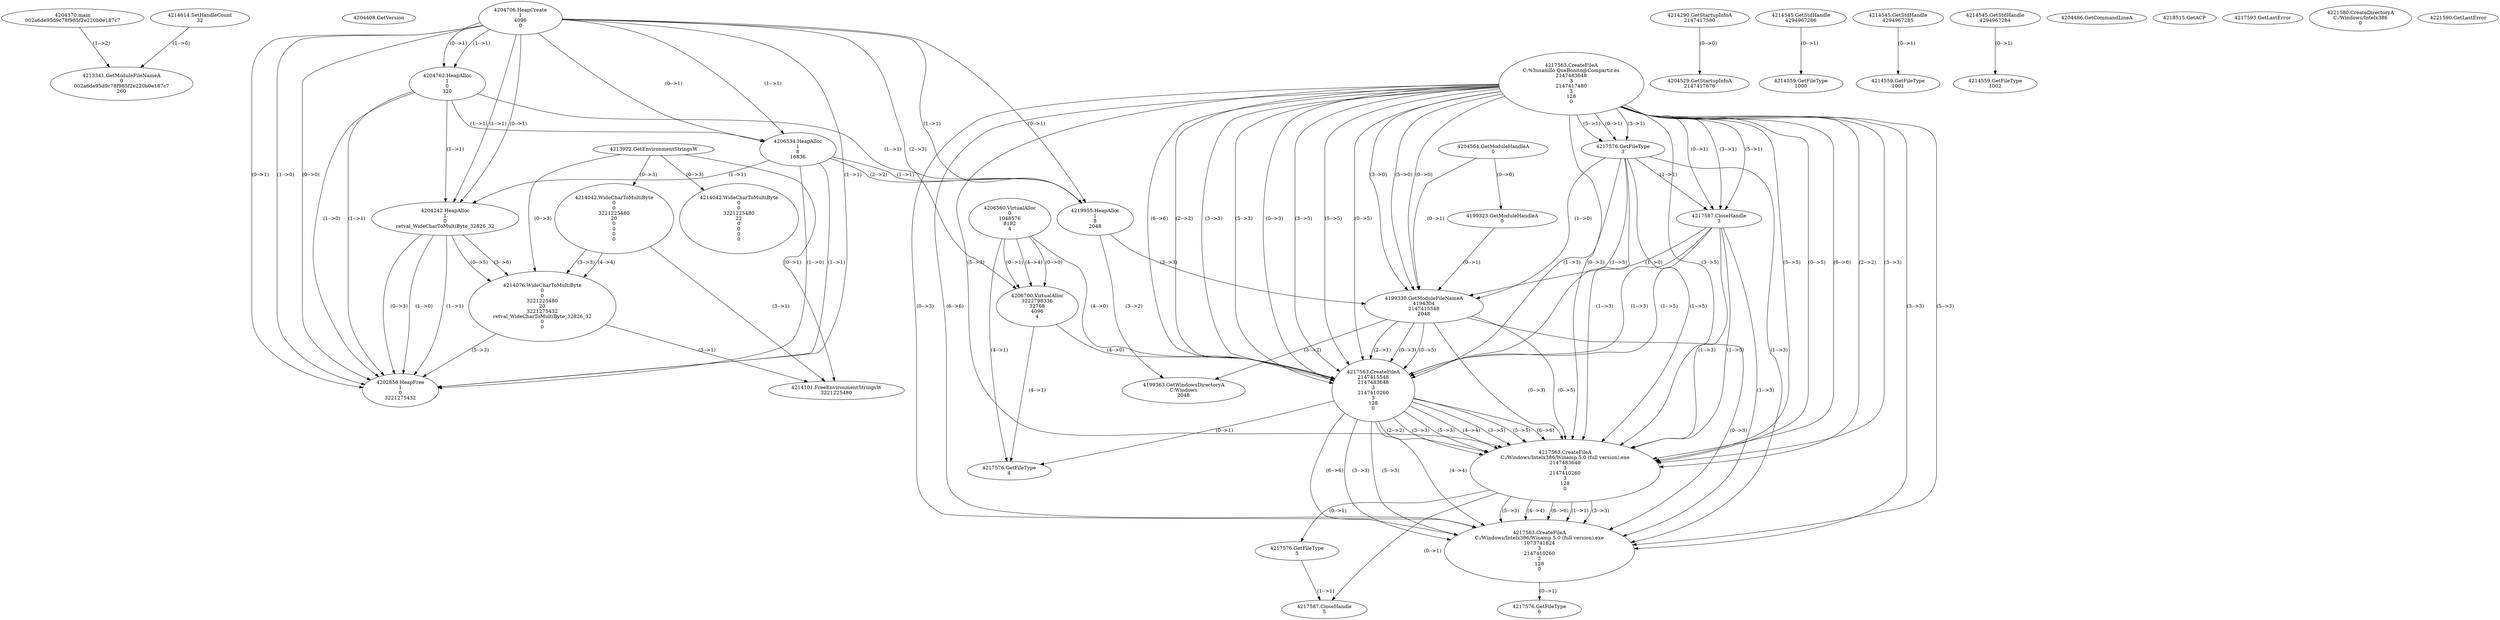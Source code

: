 // Global SCDG with merge call
digraph {
	0 [label="4204370.main
002a6de95d9c78f985f2e220b0e187c7"]
	1 [label="4204408.GetVersion
"]
	2 [label="4204706.HeapCreate
1
4096
0"]
	3 [label="4204762.HeapAlloc
1
0
320"]
	2 -> 3 [label="(1-->1)"]
	2 -> 3 [label="(0-->1)"]
	4 [label="4206534.HeapAlloc
1
8
16836"]
	2 -> 4 [label="(1-->1)"]
	2 -> 4 [label="(0-->1)"]
	3 -> 4 [label="(1-->1)"]
	5 [label="4206560.VirtualAlloc
0
1048576
8192
4"]
	6 [label="4206700.VirtualAlloc
3222798336
32768
4096
4"]
	5 -> 6 [label="(0-->1)"]
	2 -> 6 [label="(2-->3)"]
	5 -> 6 [label="(4-->4)"]
	5 -> 6 [label="(0-->0)"]
	7 [label="4214290.GetStartupInfoA
2147417580"]
	8 [label="4214545.GetStdHandle
4294967286"]
	9 [label="4214559.GetFileType
1000"]
	8 -> 9 [label="(0-->1)"]
	10 [label="4214545.GetStdHandle
4294967285"]
	11 [label="4214559.GetFileType
1001"]
	10 -> 11 [label="(0-->1)"]
	12 [label="4214545.GetStdHandle
4294967284"]
	13 [label="4214559.GetFileType
1002"]
	12 -> 13 [label="(0-->1)"]
	14 [label="4214614.SetHandleCount
32"]
	15 [label="4204486.GetCommandLineA
"]
	16 [label="4213922.GetEnvironmentStringsW
"]
	17 [label="4214042.WideCharToMultiByte
0
0
3221225480
20
0
0
0
0"]
	16 -> 17 [label="(0-->3)"]
	18 [label="4204242.HeapAlloc
1
0
retval_WideCharToMultiByte_32826_32"]
	2 -> 18 [label="(1-->1)"]
	2 -> 18 [label="(0-->1)"]
	3 -> 18 [label="(1-->1)"]
	4 -> 18 [label="(1-->1)"]
	19 [label="4214076.WideCharToMultiByte
0
0
3221225480
20
3221275432
retval_WideCharToMultiByte_32826_32
0
0"]
	16 -> 19 [label="(0-->3)"]
	17 -> 19 [label="(3-->3)"]
	17 -> 19 [label="(4-->4)"]
	18 -> 19 [label="(0-->5)"]
	18 -> 19 [label="(3-->6)"]
	20 [label="4202856.HeapFree
1
0
3221275432"]
	2 -> 20 [label="(1-->1)"]
	2 -> 20 [label="(0-->1)"]
	3 -> 20 [label="(1-->1)"]
	4 -> 20 [label="(1-->1)"]
	18 -> 20 [label="(1-->1)"]
	18 -> 20 [label="(0-->3)"]
	19 -> 20 [label="(5-->3)"]
	2 -> 20 [label="(1-->0)"]
	2 -> 20 [label="(0-->0)"]
	3 -> 20 [label="(1-->0)"]
	4 -> 20 [label="(1-->0)"]
	18 -> 20 [label="(1-->0)"]
	21 [label="4214101.FreeEnvironmentStringsW
3221225480"]
	16 -> 21 [label="(0-->1)"]
	17 -> 21 [label="(3-->1)"]
	19 -> 21 [label="(3-->1)"]
	22 [label="4218515.GetACP
"]
	23 [label="4214042.WideCharToMultiByte
0
0
3221225480
22
0
0
0
0"]
	16 -> 23 [label="(0-->3)"]
	24 [label="4213341.GetModuleFileNameA
0
002a6de95d9c78f985f2e220b0e187c7
260"]
	0 -> 24 [label="(1-->2)"]
	14 -> 24 [label="(1-->0)"]
	25 [label="4219955.HeapAlloc
1
8
2048"]
	2 -> 25 [label="(1-->1)"]
	2 -> 25 [label="(0-->1)"]
	3 -> 25 [label="(1-->1)"]
	4 -> 25 [label="(1-->1)"]
	4 -> 25 [label="(2-->2)"]
	26 [label="4204529.GetStartupInfoA
2147417676"]
	7 -> 26 [label="(0-->0)"]
	27 [label="4204564.GetModuleHandleA
0"]
	28 [label="4217563.CreateFileA
C:\Gusanillo QueBonito@Compartir.es
2147483648
3
2147417480
3
128
0"]
	29 [label="4217576.GetFileType
3"]
	28 -> 29 [label="(3-->1)"]
	28 -> 29 [label="(5-->1)"]
	28 -> 29 [label="(0-->1)"]
	30 [label="4217587.CloseHandle
3"]
	28 -> 30 [label="(3-->1)"]
	28 -> 30 [label="(5-->1)"]
	28 -> 30 [label="(0-->1)"]
	29 -> 30 [label="(1-->1)"]
	31 [label="4217593.GetLastError
"]
	32 [label="4199323.GetModuleHandleA
0"]
	27 -> 32 [label="(0-->0)"]
	33 [label="4199330.GetModuleFileNameA
4194304
2147415548
2048"]
	27 -> 33 [label="(0-->1)"]
	32 -> 33 [label="(0-->1)"]
	25 -> 33 [label="(3-->3)"]
	28 -> 33 [label="(3-->0)"]
	28 -> 33 [label="(5-->0)"]
	28 -> 33 [label="(0-->0)"]
	29 -> 33 [label="(1-->0)"]
	30 -> 33 [label="(1-->0)"]
	34 [label="4199363.GetWindowsDirectoryA
C:\Windows
2048"]
	25 -> 34 [label="(3-->2)"]
	33 -> 34 [label="(3-->2)"]
	35 [label="4221580.CreateDirectoryA
C:/Windows/Intelx386
0"]
	36 [label="4221590.GetLastError
"]
	37 [label="4217563.CreateFileA
2147415548
2147483648
3
2147410260
3
128
0"]
	33 -> 37 [label="(2-->1)"]
	28 -> 37 [label="(2-->2)"]
	28 -> 37 [label="(3-->3)"]
	28 -> 37 [label="(5-->3)"]
	28 -> 37 [label="(0-->3)"]
	29 -> 37 [label="(1-->3)"]
	30 -> 37 [label="(1-->3)"]
	33 -> 37 [label="(0-->3)"]
	28 -> 37 [label="(3-->5)"]
	28 -> 37 [label="(5-->5)"]
	28 -> 37 [label="(0-->5)"]
	29 -> 37 [label="(1-->5)"]
	30 -> 37 [label="(1-->5)"]
	33 -> 37 [label="(0-->5)"]
	28 -> 37 [label="(6-->6)"]
	5 -> 37 [label="(4-->0)"]
	6 -> 37 [label="(4-->0)"]
	38 [label="4217576.GetFileType
4"]
	5 -> 38 [label="(4-->1)"]
	6 -> 38 [label="(4-->1)"]
	37 -> 38 [label="(0-->1)"]
	39 [label="4217563.CreateFileA
C:/Windows/Intelx386/Winamp 5.0 (full version).exe
2147483648
3
2147410260
3
128
0"]
	28 -> 39 [label="(2-->2)"]
	37 -> 39 [label="(2-->2)"]
	28 -> 39 [label="(3-->3)"]
	28 -> 39 [label="(5-->3)"]
	28 -> 39 [label="(0-->3)"]
	29 -> 39 [label="(1-->3)"]
	30 -> 39 [label="(1-->3)"]
	33 -> 39 [label="(0-->3)"]
	37 -> 39 [label="(3-->3)"]
	37 -> 39 [label="(5-->3)"]
	37 -> 39 [label="(4-->4)"]
	28 -> 39 [label="(3-->5)"]
	28 -> 39 [label="(5-->5)"]
	28 -> 39 [label="(0-->5)"]
	29 -> 39 [label="(1-->5)"]
	30 -> 39 [label="(1-->5)"]
	33 -> 39 [label="(0-->5)"]
	37 -> 39 [label="(3-->5)"]
	37 -> 39 [label="(5-->5)"]
	28 -> 39 [label="(6-->6)"]
	37 -> 39 [label="(6-->6)"]
	40 [label="4217576.GetFileType
5"]
	39 -> 40 [label="(0-->1)"]
	41 [label="4217587.CloseHandle
5"]
	39 -> 41 [label="(0-->1)"]
	40 -> 41 [label="(1-->1)"]
	42 [label="4217563.CreateFileA
C:/Windows/Intelx386/Winamp 5.0 (full version).exe
1073741824
3
2147410260
2
128
0"]
	39 -> 42 [label="(1-->1)"]
	28 -> 42 [label="(3-->3)"]
	28 -> 42 [label="(5-->3)"]
	28 -> 42 [label="(0-->3)"]
	29 -> 42 [label="(1-->3)"]
	30 -> 42 [label="(1-->3)"]
	33 -> 42 [label="(0-->3)"]
	37 -> 42 [label="(3-->3)"]
	37 -> 42 [label="(5-->3)"]
	39 -> 42 [label="(3-->3)"]
	39 -> 42 [label="(5-->3)"]
	37 -> 42 [label="(4-->4)"]
	39 -> 42 [label="(4-->4)"]
	28 -> 42 [label="(6-->6)"]
	37 -> 42 [label="(6-->6)"]
	39 -> 42 [label="(6-->6)"]
	43 [label="4217576.GetFileType
6"]
	42 -> 43 [label="(0-->1)"]
}
